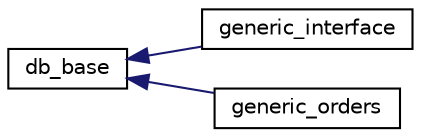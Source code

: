 digraph "Graphical Class Hierarchy"
{
  edge [fontname="Helvetica",fontsize="10",labelfontname="Helvetica",labelfontsize="10"];
  node [fontname="Helvetica",fontsize="10",shape=record];
  rankdir="LR";
  Node0 [label="db_base",height=0.2,width=0.4,color="black", fillcolor="white", style="filled",URL="$classdb__base.html"];
  Node0 -> Node1 [dir="back",color="midnightblue",fontsize="10",style="solid",fontname="Helvetica"];
  Node1 [label="generic_interface",height=0.2,width=0.4,color="black", fillcolor="white", style="filled",URL="$classgeneric__interface.html"];
  Node0 -> Node2 [dir="back",color="midnightblue",fontsize="10",style="solid",fontname="Helvetica"];
  Node2 [label="generic_orders",height=0.2,width=0.4,color="black", fillcolor="white", style="filled",URL="$classgeneric__orders.html"];
}
